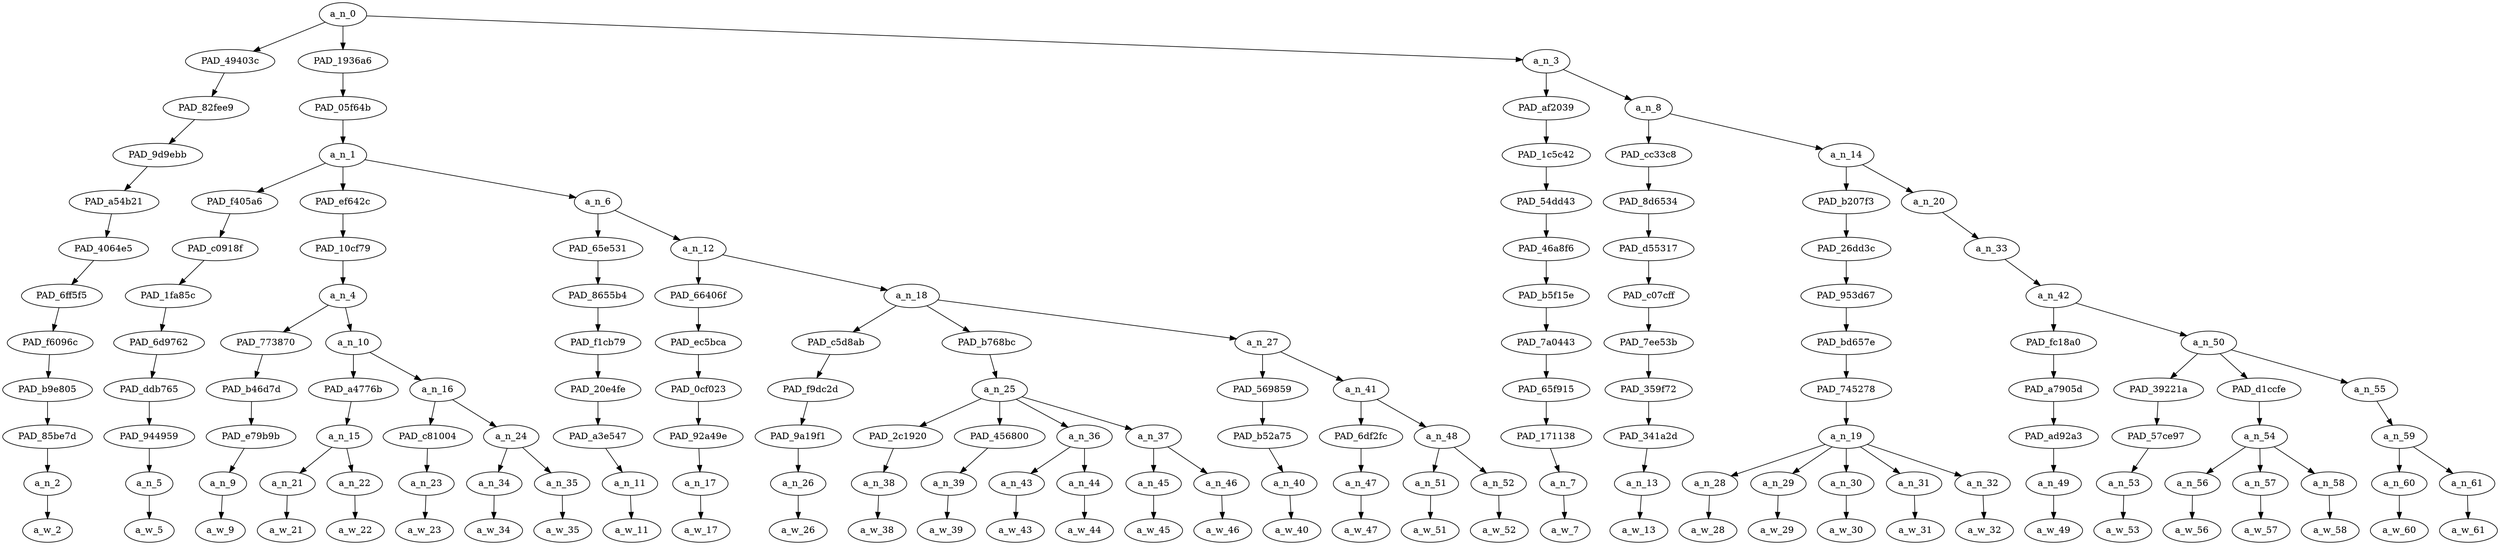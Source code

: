 strict digraph "" {
	a_n_0	[div_dir=1,
		index=0,
		level=11,
		pos="16.104166666666668,11!",
		text_span="[0, 1, 2, 3, 4, 5, 6, 7, 8, 9, 10, 11, 12, 13, 14, 15, 16, 17, 18, 19, 20, 21, 22, 23, 24, 25, 26, 27, 28, 29, 30, 31, 32, 33, 34]",
		value=0.99999999];
	PAD_49403c	[div_dir=-1,
		index=1,
		level=10,
		pos="20.0,10!",
		text_span="[20]",
		value=0.01440914];
	a_n_0 -> PAD_49403c;
	PAD_1936a6	[div_dir=1,
		index=0,
		level=10,
		pos="5.489583333333333,10!",
		text_span="[0, 1, 2, 3, 4, 5, 6, 7, 8, 9, 10, 11, 12, 13, 14, 15, 16, 17, 18, 19]",
		value=0.41080454];
	a_n_0 -> PAD_1936a6;
	a_n_3	[div_dir=1,
		index=2,
		level=10,
		pos="22.822916666666668,10!",
		text_span="[21, 22, 23, 24, 25, 26, 27, 28, 29, 30, 31, 32, 33, 34]",
		value=0.57451793];
	a_n_0 -> a_n_3;
	PAD_82fee9	[div_dir=-1,
		index=1,
		level=9,
		pos="20.0,9!",
		text_span="[20]",
		value=0.01440914];
	PAD_49403c -> PAD_82fee9;
	PAD_9d9ebb	[div_dir=-1,
		index=1,
		level=8,
		pos="20.0,8!",
		text_span="[20]",
		value=0.01440914];
	PAD_82fee9 -> PAD_9d9ebb;
	PAD_a54b21	[div_dir=-1,
		index=3,
		level=7,
		pos="20.0,7!",
		text_span="[20]",
		value=0.01440914];
	PAD_9d9ebb -> PAD_a54b21;
	PAD_4064e5	[div_dir=-1,
		index=4,
		level=6,
		pos="20.0,6!",
		text_span="[20]",
		value=0.01440914];
	PAD_a54b21 -> PAD_4064e5;
	PAD_6ff5f5	[div_dir=-1,
		index=5,
		level=5,
		pos="20.0,5!",
		text_span="[20]",
		value=0.01440914];
	PAD_4064e5 -> PAD_6ff5f5;
	PAD_f6096c	[div_dir=-1,
		index=8,
		level=4,
		pos="20.0,4!",
		text_span="[20]",
		value=0.01440914];
	PAD_6ff5f5 -> PAD_f6096c;
	PAD_b9e805	[div_dir=-1,
		index=10,
		level=3,
		pos="20.0,3!",
		text_span="[20]",
		value=0.01440914];
	PAD_f6096c -> PAD_b9e805;
	PAD_85be7d	[div_dir=-1,
		index=15,
		level=2,
		pos="20.0,2!",
		text_span="[20]",
		value=0.01440914];
	PAD_b9e805 -> PAD_85be7d;
	a_n_2	[div_dir=-1,
		index=20,
		level=1,
		pos="20.0,1!",
		text_span="[20]",
		value=0.01440914];
	PAD_85be7d -> a_n_2;
	a_w_2	[div_dir=0,
		index=20,
		level=0,
		pos="20,0!",
		text_span="[20]",
		value=so];
	a_n_2 -> a_w_2;
	PAD_05f64b	[div_dir=1,
		index=0,
		level=9,
		pos="5.489583333333333,9!",
		text_span="[0, 1, 2, 3, 4, 5, 6, 7, 8, 9, 10, 11, 12, 13, 14, 15, 16, 17, 18, 19]",
		value=0.41080454];
	PAD_1936a6 -> PAD_05f64b;
	a_n_1	[div_dir=1,
		index=0,
		level=8,
		pos="5.489583333333333,8!",
		text_span="[0, 1, 2, 3, 4, 5, 6, 7, 8, 9, 10, 11, 12, 13, 14, 15, 16, 17, 18, 19]",
		value=0.41080454];
	PAD_05f64b -> a_n_1;
	PAD_f405a6	[div_dir=1,
		index=1,
		level=7,
		pos="6.0,7!",
		text_span="[6]",
		value=0.01191411];
	a_n_1 -> PAD_f405a6;
	PAD_ef642c	[div_dir=1,
		index=0,
		level=7,
		pos="1.3125,7!",
		text_span="[0, 1, 2, 3, 4, 5]",
		value=0.10648302];
	a_n_1 -> PAD_ef642c;
	a_n_6	[div_dir=1,
		index=2,
		level=7,
		pos="9.15625,7!",
		text_span="[7, 8, 9, 10, 11, 12, 13, 14, 15, 16, 17, 18, 19]",
		value=0.29229338];
	a_n_1 -> a_n_6;
	PAD_c0918f	[div_dir=1,
		index=1,
		level=6,
		pos="6.0,6!",
		text_span="[6]",
		value=0.01191411];
	PAD_f405a6 -> PAD_c0918f;
	PAD_1fa85c	[div_dir=1,
		index=1,
		level=5,
		pos="6.0,5!",
		text_span="[6]",
		value=0.01191411];
	PAD_c0918f -> PAD_1fa85c;
	PAD_6d9762	[div_dir=1,
		index=2,
		level=4,
		pos="6.0,4!",
		text_span="[6]",
		value=0.01191411];
	PAD_1fa85c -> PAD_6d9762;
	PAD_ddb765	[div_dir=1,
		index=3,
		level=3,
		pos="6.0,3!",
		text_span="[6]",
		value=0.01191411];
	PAD_6d9762 -> PAD_ddb765;
	PAD_944959	[div_dir=1,
		index=4,
		level=2,
		pos="6.0,2!",
		text_span="[6]",
		value=0.01191411];
	PAD_ddb765 -> PAD_944959;
	a_n_5	[div_dir=1,
		index=6,
		level=1,
		pos="6.0,1!",
		text_span="[6]",
		value=0.01191411];
	PAD_944959 -> a_n_5;
	a_w_5	[div_dir=0,
		index=6,
		level=0,
		pos="6,0!",
		text_span="[6]",
		value=there];
	a_n_5 -> a_w_5;
	PAD_10cf79	[div_dir=1,
		index=0,
		level=6,
		pos="1.3125,6!",
		text_span="[0, 1, 2, 3, 4, 5]",
		value=0.10648302];
	PAD_ef642c -> PAD_10cf79;
	a_n_4	[div_dir=1,
		index=0,
		level=5,
		pos="1.3125,5!",
		text_span="[0, 1, 2, 3, 4, 5]",
		value=0.10648302];
	PAD_10cf79 -> a_n_4;
	PAD_773870	[div_dir=1,
		index=0,
		level=4,
		pos="0.0,4!",
		text_span="[0]",
		value=0.02346447];
	a_n_4 -> PAD_773870;
	a_n_10	[div_dir=1,
		index=1,
		level=4,
		pos="2.625,4!",
		text_span="[1, 2, 3, 4, 5]",
		value=0.08290114];
	a_n_4 -> a_n_10;
	PAD_b46d7d	[div_dir=1,
		index=0,
		level=3,
		pos="0.0,3!",
		text_span="[0]",
		value=0.02346447];
	PAD_773870 -> PAD_b46d7d;
	PAD_e79b9b	[div_dir=1,
		index=0,
		level=2,
		pos="0.0,2!",
		text_span="[0]",
		value=0.02346447];
	PAD_b46d7d -> PAD_e79b9b;
	a_n_9	[div_dir=1,
		index=0,
		level=1,
		pos="0.0,1!",
		text_span="[0]",
		value=0.02346447];
	PAD_e79b9b -> a_n_9;
	a_w_9	[div_dir=0,
		index=0,
		level=0,
		pos="0,0!",
		text_span="[0]",
		value=its];
	a_n_9 -> a_w_9;
	PAD_a4776b	[div_dir=-1,
		index=1,
		level=3,
		pos="1.5,3!",
		text_span="[1, 2]",
		value=0.03306873];
	a_n_10 -> PAD_a4776b;
	a_n_16	[div_dir=1,
		index=2,
		level=3,
		pos="3.75,3!",
		text_span="[3, 4, 5]",
		value=0.04982159];
	a_n_10 -> a_n_16;
	a_n_15	[div_dir=-1,
		index=1,
		level=2,
		pos="1.5,2!",
		text_span="[1, 2]",
		value=0.03306873];
	PAD_a4776b -> a_n_15;
	a_n_21	[div_dir=-1,
		index=1,
		level=1,
		pos="1.0,1!",
		text_span="[1]",
		value=0.01766974];
	a_n_15 -> a_n_21;
	a_n_22	[div_dir=1,
		index=2,
		level=1,
		pos="2.0,1!",
		text_span="[2]",
		value=0.01536879];
	a_n_15 -> a_n_22;
	a_w_21	[div_dir=0,
		index=1,
		level=0,
		pos="1,0!",
		text_span="[1]",
		value=just];
	a_n_21 -> a_w_21;
	a_w_22	[div_dir=0,
		index=2,
		level=0,
		pos="2,0!",
		text_span="[2]",
		value=how];
	a_n_22 -> a_w_22;
	PAD_c81004	[div_dir=1,
		index=2,
		level=2,
		pos="3.0,2!",
		text_span="[3]",
		value=0.01299264];
	a_n_16 -> PAD_c81004;
	a_n_24	[div_dir=1,
		index=3,
		level=2,
		pos="4.5,2!",
		text_span="[4, 5]",
		value=0.03678930];
	a_n_16 -> a_n_24;
	a_n_23	[div_dir=1,
		index=3,
		level=1,
		pos="3.0,1!",
		text_span="[3]",
		value=0.01299264];
	PAD_c81004 -> a_n_23;
	a_w_23	[div_dir=0,
		index=3,
		level=0,
		pos="3,0!",
		text_span="[3]",
		value=it];
	a_n_23 -> a_w_23;
	a_n_34	[div_dir=-1,
		index=4,
		level=1,
		pos="4.0,1!",
		text_span="[4]",
		value=0.01384591];
	a_n_24 -> a_n_34;
	a_n_35	[div_dir=1,
		index=5,
		level=1,
		pos="5.0,1!",
		text_span="[5]",
		value=0.02293009];
	a_n_24 -> a_n_35;
	a_w_34	[div_dir=0,
		index=4,
		level=0,
		pos="4,0!",
		text_span="[4]",
		value=is];
	a_n_34 -> a_w_34;
	a_w_35	[div_dir=0,
		index=5,
		level=0,
		pos="5,0!",
		text_span="[5]",
		value=baby];
	a_n_35 -> a_w_35;
	PAD_65e531	[div_dir=1,
		index=2,
		level=6,
		pos="7.0,6!",
		text_span="[7]",
		value=0.01341065];
	a_n_6 -> PAD_65e531;
	a_n_12	[div_dir=1,
		index=3,
		level=6,
		pos="11.3125,6!",
		text_span="[8, 9, 10, 11, 12, 13, 14, 15, 16, 17, 18, 19]",
		value=0.27882608];
	a_n_6 -> a_n_12;
	PAD_8655b4	[div_dir=1,
		index=2,
		level=5,
		pos="7.0,5!",
		text_span="[7]",
		value=0.01341065];
	PAD_65e531 -> PAD_8655b4;
	PAD_f1cb79	[div_dir=1,
		index=3,
		level=4,
		pos="7.0,4!",
		text_span="[7]",
		value=0.01341065];
	PAD_8655b4 -> PAD_f1cb79;
	PAD_20e4fe	[div_dir=1,
		index=4,
		level=3,
		pos="7.0,3!",
		text_span="[7]",
		value=0.01341065];
	PAD_f1cb79 -> PAD_20e4fe;
	PAD_a3e547	[div_dir=1,
		index=5,
		level=2,
		pos="7.0,2!",
		text_span="[7]",
		value=0.01341065];
	PAD_20e4fe -> PAD_a3e547;
	a_n_11	[div_dir=1,
		index=7,
		level=1,
		pos="7.0,1!",
		text_span="[7]",
		value=0.01341065];
	PAD_a3e547 -> a_n_11;
	a_w_11	[div_dir=0,
		index=7,
		level=0,
		pos="7,0!",
		text_span="[7]",
		value=must];
	a_n_11 -> a_w_11;
	PAD_66406f	[div_dir=1,
		index=3,
		level=5,
		pos="8.0,5!",
		text_span="[8]",
		value=0.01228167];
	a_n_12 -> PAD_66406f;
	a_n_18	[div_dir=1,
		index=4,
		level=5,
		pos="14.625,5!",
		text_span="[9, 10, 11, 12, 13, 14, 15, 16, 17, 18, 19]",
		value=0.26648612];
	a_n_12 -> a_n_18;
	PAD_ec5bca	[div_dir=1,
		index=4,
		level=4,
		pos="8.0,4!",
		text_span="[8]",
		value=0.01228167];
	PAD_66406f -> PAD_ec5bca;
	PAD_0cf023	[div_dir=1,
		index=5,
		level=3,
		pos="8.0,3!",
		text_span="[8]",
		value=0.01228167];
	PAD_ec5bca -> PAD_0cf023;
	PAD_92a49e	[div_dir=1,
		index=6,
		level=2,
		pos="8.0,2!",
		text_span="[8]",
		value=0.01228167];
	PAD_0cf023 -> PAD_92a49e;
	a_n_17	[div_dir=1,
		index=8,
		level=1,
		pos="8.0,1!",
		text_span="[8]",
		value=0.01228167];
	PAD_92a49e -> a_n_17;
	a_w_17	[div_dir=0,
		index=8,
		level=0,
		pos="8,0!",
		text_span="[8]",
		value=be];
	a_n_17 -> a_w_17;
	PAD_c5d8ab	[div_dir=-1,
		index=6,
		level=4,
		pos="15.0,4!",
		text_span="[15]",
		value=0.01845464];
	a_n_18 -> PAD_c5d8ab;
	PAD_b768bc	[div_dir=1,
		index=5,
		level=4,
		pos="12.0,4!",
		text_span="[9, 10, 11, 12, 13, 14]",
		value=0.13229190];
	a_n_18 -> PAD_b768bc;
	a_n_27	[div_dir=1,
		index=7,
		level=4,
		pos="16.875,4!",
		text_span="[16, 17, 18, 19]",
		value=0.11568102];
	a_n_18 -> a_n_27;
	PAD_f9dc2d	[div_dir=-1,
		index=7,
		level=3,
		pos="15.0,3!",
		text_span="[15]",
		value=0.01845464];
	PAD_c5d8ab -> PAD_f9dc2d;
	PAD_9a19f1	[div_dir=-1,
		index=11,
		level=2,
		pos="15.0,2!",
		text_span="[15]",
		value=0.01845464];
	PAD_f9dc2d -> PAD_9a19f1;
	a_n_26	[div_dir=-1,
		index=15,
		level=1,
		pos="15.0,1!",
		text_span="[15]",
		value=0.01845464];
	PAD_9a19f1 -> a_n_26;
	a_w_26	[div_dir=0,
		index=15,
		level=0,
		pos="15,0!",
		text_span="[15]",
		value=and];
	a_n_26 -> a_w_26;
	a_n_25	[div_dir=1,
		index=6,
		level=3,
		pos="12.0,3!",
		text_span="[9, 10, 11, 12, 13, 14]",
		value=0.13229190];
	PAD_b768bc -> a_n_25;
	PAD_2c1920	[div_dir=-1,
		index=9,
		level=2,
		pos="13.0,2!",
		text_span="[13]",
		value=0.02493829];
	a_n_25 -> PAD_2c1920;
	PAD_456800	[div_dir=1,
		index=10,
		level=2,
		pos="14.0,2!",
		text_span="[14]",
		value=0.03834296];
	a_n_25 -> PAD_456800;
	a_n_36	[div_dir=1,
		index=7,
		level=2,
		pos="9.5,2!",
		text_span="[9, 10]",
		value=0.03788861];
	a_n_25 -> a_n_36;
	a_n_37	[div_dir=-1,
		index=8,
		level=2,
		pos="11.5,2!",
		text_span="[11, 12]",
		value=0.03109442];
	a_n_25 -> a_n_37;
	a_n_38	[div_dir=-1,
		index=13,
		level=1,
		pos="13.0,1!",
		text_span="[13]",
		value=0.02493829];
	PAD_2c1920 -> a_n_38;
	a_w_38	[div_dir=0,
		index=13,
		level=0,
		pos="13,0!",
		text_span="[13]",
		value=crazy];
	a_n_38 -> a_w_38;
	a_n_39	[div_dir=1,
		index=14,
		level=1,
		pos="14.0,1!",
		text_span="[14]",
		value=0.03834296];
	PAD_456800 -> a_n_39;
	a_w_39	[div_dir=0,
		index=14,
		level=0,
		pos="14,0!",
		text_span="[14]",
		value=fools];
	a_n_39 -> a_w_39;
	a_n_43	[div_dir=1,
		index=9,
		level=1,
		pos="9.0,1!",
		text_span="[9]",
		value=0.01316682];
	a_n_36 -> a_n_43;
	a_n_44	[div_dir=-1,
		index=10,
		level=1,
		pos="10.0,1!",
		text_span="[10]",
		value=0.02471174];
	a_n_36 -> a_n_44;
	a_w_43	[div_dir=0,
		index=9,
		level=0,
		pos="9,0!",
		text_span="[9]",
		value=a];
	a_n_43 -> a_w_43;
	a_w_44	[div_dir=0,
		index=10,
		level=0,
		pos="10,0!",
		text_span="[10]",
		value=balance];
	a_n_44 -> a_w_44;
	a_n_45	[div_dir=-1,
		index=11,
		level=1,
		pos="11.0,1!",
		text_span="[11]",
		value=0.01432204];
	a_n_37 -> a_n_45;
	a_n_46	[div_dir=-1,
		index=12,
		level=1,
		pos="12.0,1!",
		text_span="[12]",
		value=0.01672602];
	a_n_37 -> a_n_46;
	a_w_45	[div_dir=0,
		index=11,
		level=0,
		pos="11,0!",
		text_span="[11]",
		value=too];
	a_n_45 -> a_w_45;
	a_w_46	[div_dir=0,
		index=12,
		level=0,
		pos="12,0!",
		text_span="[12]",
		value=much];
	a_n_46 -> a_w_46;
	PAD_569859	[div_dir=-1,
		index=8,
		level=3,
		pos="16.0,3!",
		text_span="[16]",
		value=0.01577043];
	a_n_27 -> PAD_569859;
	a_n_41	[div_dir=1,
		index=9,
		level=3,
		pos="17.75,3!",
		text_span="[17, 18, 19]",
		value=0.09980377];
	a_n_27 -> a_n_41;
	PAD_b52a75	[div_dir=-1,
		index=12,
		level=2,
		pos="16.0,2!",
		text_span="[16]",
		value=0.01577043];
	PAD_569859 -> PAD_b52a75;
	a_n_40	[div_dir=-1,
		index=16,
		level=1,
		pos="16.0,1!",
		text_span="[16]",
		value=0.01577043];
	PAD_b52a75 -> a_n_40;
	a_w_40	[div_dir=0,
		index=16,
		level=0,
		pos="16,0!",
		text_span="[16]",
		value=we];
	a_n_40 -> a_w_40;
	PAD_6df2fc	[div_dir=-1,
		index=13,
		level=2,
		pos="17.0,2!",
		text_span="[17]",
		value=0.01881058];
	a_n_41 -> PAD_6df2fc;
	a_n_48	[div_dir=1,
		index=14,
		level=2,
		pos="18.5,2!",
		text_span="[18, 19]",
		value=0.08084729];
	a_n_41 -> a_n_48;
	a_n_47	[div_dir=-1,
		index=17,
		level=1,
		pos="17.0,1!",
		text_span="[17]",
		value=0.01881058];
	PAD_6df2fc -> a_n_47;
	a_w_47	[div_dir=0,
		index=17,
		level=0,
		pos="17,0!",
		text_span="[17]",
		value=up];
	a_n_47 -> a_w_47;
	a_n_51	[div_dir=1,
		index=18,
		level=1,
		pos="18.0,1!",
		text_span="[18]",
		value=0.03362818];
	a_n_48 -> a_n_51;
	a_n_52	[div_dir=1,
		index=19,
		level=1,
		pos="19.0,1!",
		text_span="[19]",
		value=0.04702650];
	a_n_48 -> a_n_52;
	a_w_51	[div_dir=0,
		index=18,
		level=0,
		pos="18,0!",
		text_span="[18]",
		value=shit];
	a_n_51 -> a_w_51;
	a_w_52	[div_dir=0,
		index=19,
		level=0,
		pos="19,0!",
		text_span="[19]",
		value=creek];
	a_n_52 -> a_w_52;
	PAD_af2039	[div_dir=1,
		index=2,
		level=9,
		pos="21.0,9!",
		text_span="[21]",
		value=0.01560576];
	a_n_3 -> PAD_af2039;
	a_n_8	[div_dir=1,
		index=3,
		level=9,
		pos="24.645833333333336,9!",
		text_span="[22, 23, 24, 25, 26, 27, 28, 29, 30, 31, 32, 33, 34]",
		value=0.55863105];
	a_n_3 -> a_n_8;
	PAD_1c5c42	[div_dir=1,
		index=2,
		level=8,
		pos="21.0,8!",
		text_span="[21]",
		value=0.01560576];
	PAD_af2039 -> PAD_1c5c42;
	PAD_54dd43	[div_dir=1,
		index=4,
		level=7,
		pos="21.0,7!",
		text_span="[21]",
		value=0.01560576];
	PAD_1c5c42 -> PAD_54dd43;
	PAD_46a8f6	[div_dir=1,
		index=5,
		level=6,
		pos="21.0,6!",
		text_span="[21]",
		value=0.01560576];
	PAD_54dd43 -> PAD_46a8f6;
	PAD_b5f15e	[div_dir=1,
		index=6,
		level=5,
		pos="21.0,5!",
		text_span="[21]",
		value=0.01560576];
	PAD_46a8f6 -> PAD_b5f15e;
	PAD_7a0443	[div_dir=1,
		index=9,
		level=4,
		pos="21.0,4!",
		text_span="[21]",
		value=0.01560576];
	PAD_b5f15e -> PAD_7a0443;
	PAD_65f915	[div_dir=1,
		index=11,
		level=3,
		pos="21.0,3!",
		text_span="[21]",
		value=0.01560576];
	PAD_7a0443 -> PAD_65f915;
	PAD_171138	[div_dir=1,
		index=16,
		level=2,
		pos="21.0,2!",
		text_span="[21]",
		value=0.01560576];
	PAD_65f915 -> PAD_171138;
	a_n_7	[div_dir=1,
		index=21,
		level=1,
		pos="21.0,1!",
		text_span="[21]",
		value=0.01560576];
	PAD_171138 -> a_n_7;
	a_w_7	[div_dir=0,
		index=21,
		level=0,
		pos="21,0!",
		text_span="[21]",
		value=we1];
	a_n_7 -> a_w_7;
	PAD_cc33c8	[div_dir=-1,
		index=3,
		level=8,
		pos="22.0,8!",
		text_span="[22]",
		value=0.02120617];
	a_n_8 -> PAD_cc33c8;
	a_n_14	[div_dir=1,
		index=4,
		level=8,
		pos="27.291666666666668,8!",
		text_span="[23, 24, 25, 26, 27, 28, 29, 30, 31, 32, 33, 34]",
		value=0.53715447];
	a_n_8 -> a_n_14;
	PAD_8d6534	[div_dir=-1,
		index=5,
		level=7,
		pos="22.0,7!",
		text_span="[22]",
		value=0.02120617];
	PAD_cc33c8 -> PAD_8d6534;
	PAD_d55317	[div_dir=-1,
		index=6,
		level=6,
		pos="22.0,6!",
		text_span="[22]",
		value=0.02120617];
	PAD_8d6534 -> PAD_d55317;
	PAD_c07cff	[div_dir=-1,
		index=7,
		level=5,
		pos="22.0,5!",
		text_span="[22]",
		value=0.02120617];
	PAD_d55317 -> PAD_c07cff;
	PAD_7ee53b	[div_dir=-1,
		index=10,
		level=4,
		pos="22.0,4!",
		text_span="[22]",
		value=0.02120617];
	PAD_c07cff -> PAD_7ee53b;
	PAD_359f72	[div_dir=-1,
		index=12,
		level=3,
		pos="22.0,3!",
		text_span="[22]",
		value=0.02120617];
	PAD_7ee53b -> PAD_359f72;
	PAD_341a2d	[div_dir=-1,
		index=17,
		level=2,
		pos="22.0,2!",
		text_span="[22]",
		value=0.02120617];
	PAD_359f72 -> PAD_341a2d;
	a_n_13	[div_dir=-1,
		index=22,
		level=1,
		pos="22.0,1!",
		text_span="[22]",
		value=0.02120617];
	PAD_341a2d -> a_n_13;
	a_w_13	[div_dir=0,
		index=22,
		level=0,
		pos="22,0!",
		text_span="[22]",
		value=got];
	a_n_13 -> a_w_13;
	PAD_b207f3	[div_dir=1,
		index=6,
		level=7,
		pos="25.0,7!",
		text_span="[23, 24, 25, 26, 27]",
		value=0.17284863];
	a_n_14 -> PAD_b207f3;
	a_n_20	[div_dir=1,
		index=7,
		level=7,
		pos="29.583333333333336,7!",
		text_span="[28, 29, 30, 31, 32, 33, 34]",
		value=0.36399988];
	a_n_14 -> a_n_20;
	PAD_26dd3c	[div_dir=1,
		index=7,
		level=6,
		pos="25.0,6!",
		text_span="[23, 24, 25, 26, 27]",
		value=0.17284863];
	PAD_b207f3 -> PAD_26dd3c;
	PAD_953d67	[div_dir=1,
		index=8,
		level=5,
		pos="25.0,5!",
		text_span="[23, 24, 25, 26, 27]",
		value=0.17284863];
	PAD_26dd3c -> PAD_953d67;
	PAD_bd657e	[div_dir=1,
		index=11,
		level=4,
		pos="25.0,4!",
		text_span="[23, 24, 25, 26, 27]",
		value=0.17284863];
	PAD_953d67 -> PAD_bd657e;
	PAD_745278	[div_dir=1,
		index=13,
		level=3,
		pos="25.0,3!",
		text_span="[23, 24, 25, 26, 27]",
		value=0.17284863];
	PAD_bd657e -> PAD_745278;
	a_n_19	[div_dir=1,
		index=18,
		level=2,
		pos="25.0,2!",
		text_span="[23, 24, 25, 26, 27]",
		value=0.17284863];
	PAD_745278 -> a_n_19;
	a_n_28	[div_dir=1,
		index=23,
		level=1,
		pos="23.0,1!",
		text_span="[23]",
		value=0.01874244];
	a_n_19 -> a_n_28;
	a_n_29	[div_dir=1,
		index=24,
		level=1,
		pos="24.0,1!",
		text_span="[24]",
		value=0.02444583];
	a_n_19 -> a_n_29;
	a_n_30	[div_dir=1,
		index=25,
		level=1,
		pos="25.0,1!",
		text_span="[25]",
		value=0.03666558];
	a_n_19 -> a_n_30;
	a_n_31	[div_dir=1,
		index=26,
		level=1,
		pos="26.0,1!",
		text_span="[26]",
		value=0.04505009];
	a_n_19 -> a_n_31;
	a_n_32	[div_dir=1,
		index=27,
		level=1,
		pos="27.0,1!",
		text_span="[27]",
		value=0.04773109];
	a_n_19 -> a_n_32;
	a_w_28	[div_dir=0,
		index=23,
		level=0,
		pos="23,0!",
		text_span="[23]",
		value=a1];
	a_n_28 -> a_w_28;
	a_w_29	[div_dir=0,
		index=24,
		level=0,
		pos="24,0!",
		text_span="[24]",
		value=big];
	a_n_29 -> a_w_29;
	a_w_30	[div_dir=0,
		index=25,
		level=0,
		pos="25,0!",
		text_span="[25]",
		value=ass];
	a_n_30 -> a_w_30;
	a_w_31	[div_dir=0,
		index=26,
		level=0,
		pos="26,0!",
		text_span="[26]",
		value=iron];
	a_n_31 -> a_w_31;
	a_w_32	[div_dir=0,
		index=27,
		level=0,
		pos="27,0!",
		text_span="[27]",
		value=hammer];
	a_n_32 -> a_w_32;
	a_n_33	[div_dir=1,
		index=8,
		level=6,
		pos="29.583333333333336,6!",
		text_span="[28, 29, 30, 31, 32, 33, 34]",
		value=0.36377754];
	a_n_20 -> a_n_33;
	a_n_42	[div_dir=1,
		index=9,
		level=5,
		pos="29.583333333333336,5!",
		text_span="[28, 29, 30, 31, 32, 33, 34]",
		value=0.36355521];
	a_n_33 -> a_n_42;
	PAD_fc18a0	[div_dir=1,
		index=12,
		level=4,
		pos="28.0,4!",
		text_span="[28]",
		value=0.02731900];
	a_n_42 -> PAD_fc18a0;
	a_n_50	[div_dir=1,
		index=13,
		level=4,
		pos="31.166666666666668,4!",
		text_span="[29, 30, 31, 32, 33, 34]",
		value=0.33601388];
	a_n_42 -> a_n_50;
	PAD_a7905d	[div_dir=1,
		index=14,
		level=3,
		pos="28.0,3!",
		text_span="[28]",
		value=0.02731900];
	PAD_fc18a0 -> PAD_a7905d;
	PAD_ad92a3	[div_dir=1,
		index=19,
		level=2,
		pos="28.0,2!",
		text_span="[28]",
		value=0.02731900];
	PAD_a7905d -> PAD_ad92a3;
	a_n_49	[div_dir=1,
		index=28,
		level=1,
		pos="28.0,1!",
		text_span="[28]",
		value=0.02731900];
	PAD_ad92a3 -> a_n_49;
	a_w_49	[div_dir=0,
		index=28,
		level=0,
		pos="28,0!",
		text_span="[28]",
		value=to];
	a_n_49 -> a_w_49;
	PAD_39221a	[div_dir=1,
		index=15,
		level=3,
		pos="29.0,3!",
		text_span="[29]",
		value=0.03461060];
	a_n_50 -> PAD_39221a;
	PAD_d1ccfe	[div_dir=1,
		index=16,
		level=3,
		pos="31.0,3!",
		text_span="[30, 31, 32]",
		value=0.24263947];
	a_n_50 -> PAD_d1ccfe;
	a_n_55	[div_dir=-1,
		index=17,
		level=3,
		pos="33.5,3!",
		text_span="[33, 34]",
		value=0.05853981];
	a_n_50 -> a_n_55;
	PAD_57ce97	[div_dir=1,
		index=20,
		level=2,
		pos="29.0,2!",
		text_span="[29]",
		value=0.03461060];
	PAD_39221a -> PAD_57ce97;
	a_n_53	[div_dir=1,
		index=29,
		level=1,
		pos="29.0,1!",
		text_span="[29]",
		value=0.03461060];
	PAD_57ce97 -> a_n_53;
	a_w_53	[div_dir=0,
		index=29,
		level=0,
		pos="29,0!",
		text_span="[29]",
		value=crack];
	a_n_53 -> a_w_53;
	a_n_54	[div_dir=1,
		index=21,
		level=2,
		pos="31.0,2!",
		text_span="[30, 31, 32]",
		value=0.24263947];
	PAD_d1ccfe -> a_n_54;
	a_n_56	[div_dir=-1,
		index=30,
		level=1,
		pos="30.0,1!",
		text_span="[30]",
		value=0.02572627];
	a_n_54 -> a_n_56;
	a_n_57	[div_dir=1,
		index=31,
		level=1,
		pos="31.0,1!",
		text_span="[31]",
		value=0.08739732];
	a_n_54 -> a_n_57;
	a_n_58	[div_dir=1,
		index=32,
		level=1,
		pos="32.0,1!",
		text_span="[32]",
		value=0.12930060];
	a_n_54 -> a_n_58;
	a_w_56	[div_dir=0,
		index=30,
		level=0,
		pos="30,0!",
		text_span="[30]",
		value=all];
	a_n_56 -> a_w_56;
	a_w_57	[div_dir=0,
		index=31,
		level=0,
		pos="31,0!",
		text_span="[31]",
		value=yall];
	a_n_57 -> a_w_57;
	a_w_58	[div_dir=0,
		index=32,
		level=0,
		pos="32,0!",
		text_span="[32]",
		value=queers];
	a_n_58 -> a_w_58;
	a_n_59	[div_dir=-1,
		index=22,
		level=2,
		pos="33.5,2!",
		text_span="[33, 34]",
		value=0.05848267];
	a_n_55 -> a_n_59;
	a_n_60	[div_dir=1,
		index=33,
		level=1,
		pos="33.0,1!",
		text_span="[33]",
		value=0.02773567];
	a_n_59 -> a_n_60;
	a_n_61	[div_dir=-1,
		index=34,
		level=1,
		pos="34.0,1!",
		text_span="[34]",
		value=0.03068986];
	a_n_59 -> a_n_61;
	a_w_60	[div_dir=0,
		index=33,
		level=0,
		pos="33,0!",
		text_span="[33]",
		value=open];
	a_n_60 -> a_w_60;
	a_w_61	[div_dir=0,
		index=34,
		level=0,
		pos="34,0!",
		text_span="[34]",
		value=wit];
	a_n_61 -> a_w_61;
}
